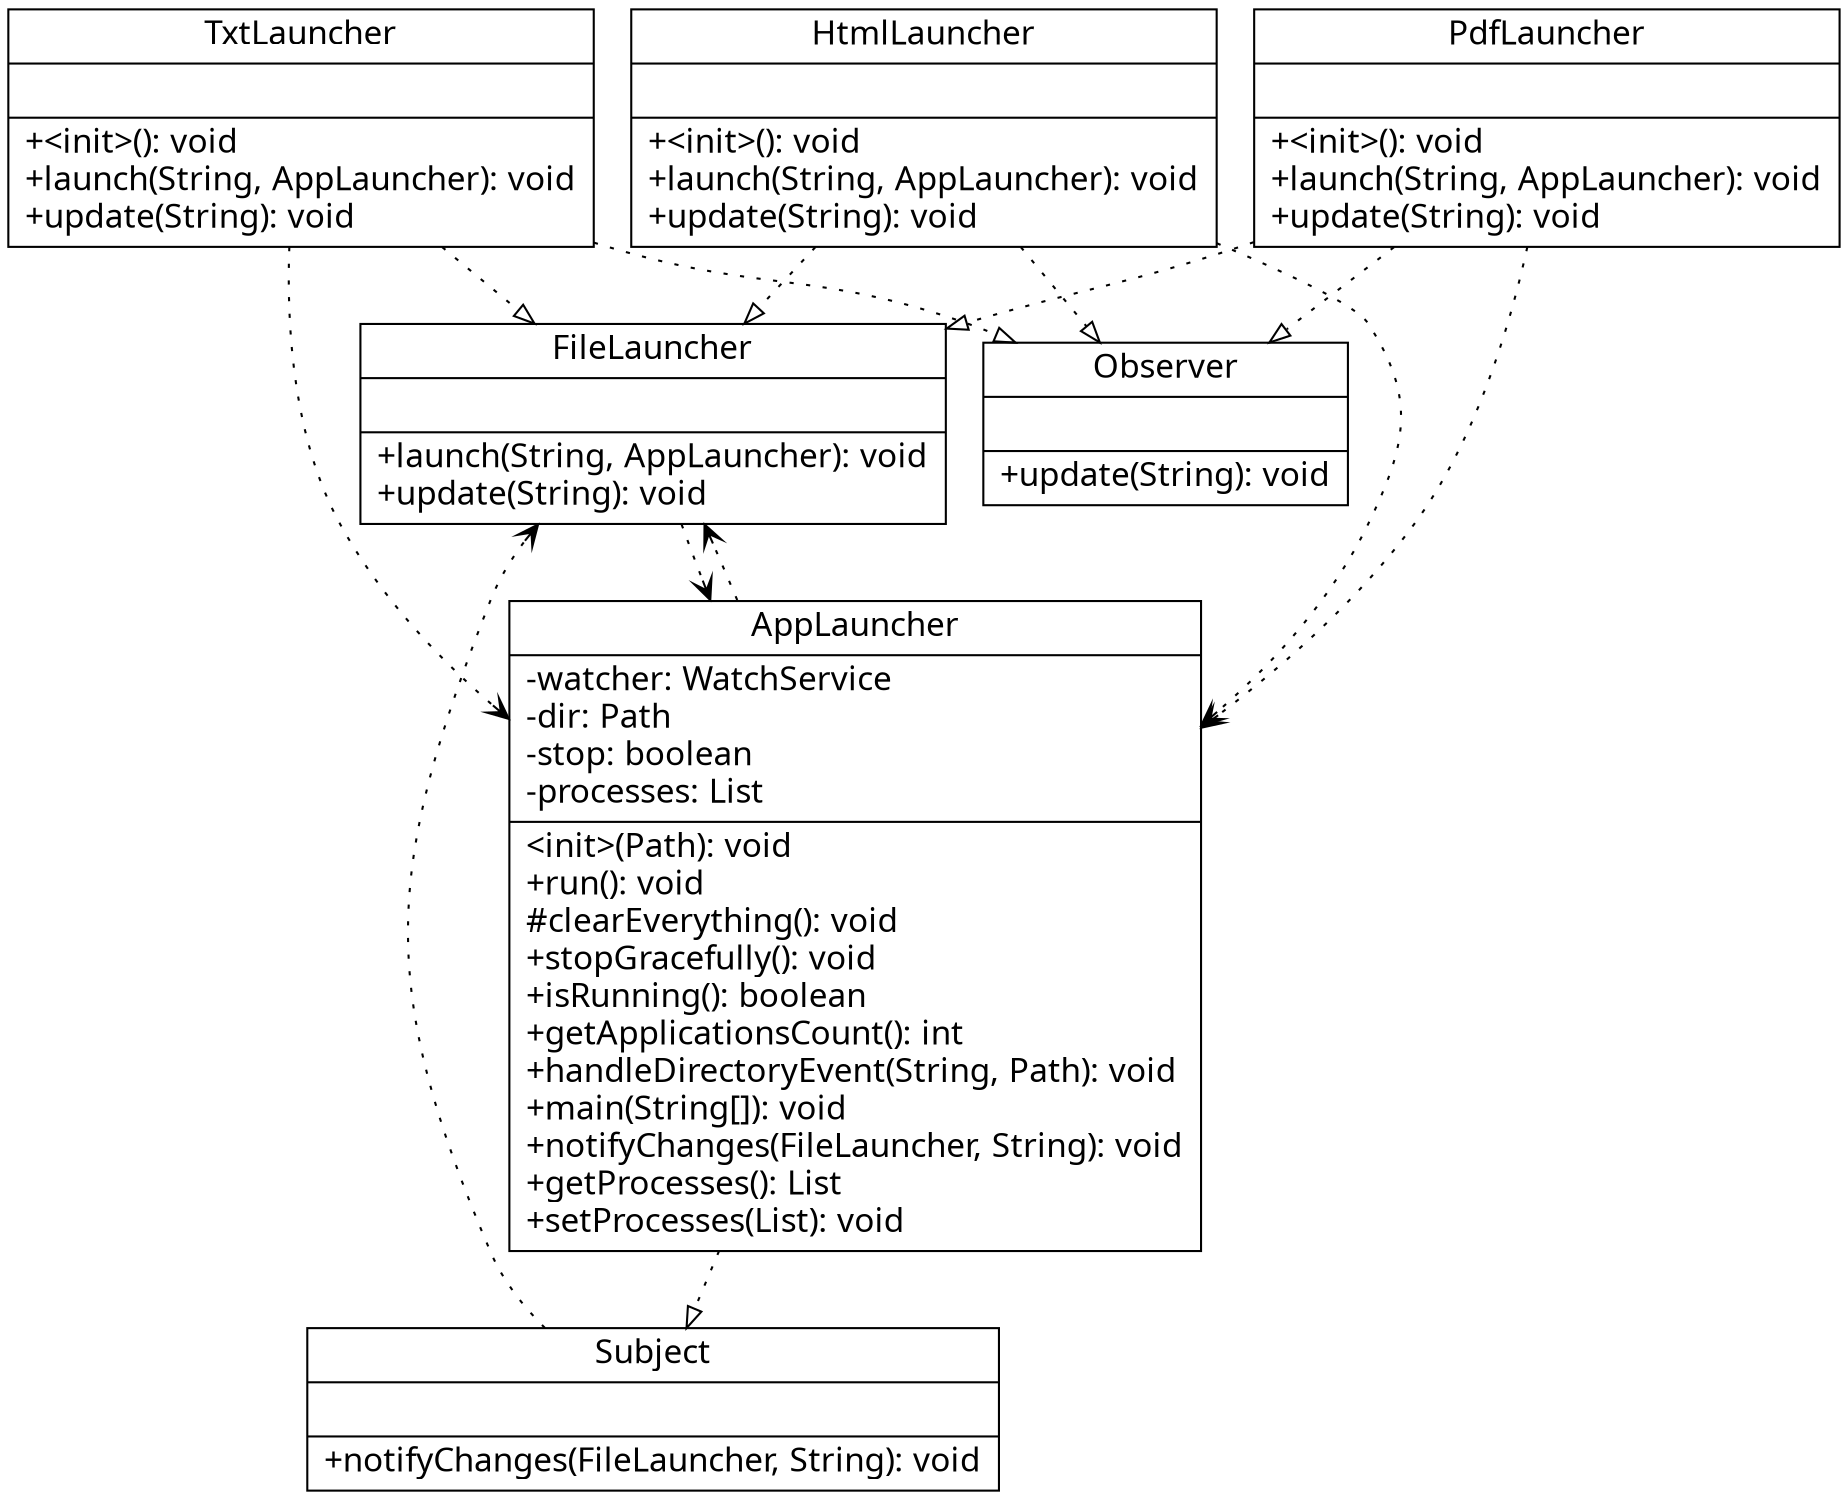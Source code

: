 digraph G{
	fontname = "Comic Sans"
	fontsize = 16

node [
	fontname = "Comic Sans"
	fontsize = 16

        shape = "record"
]
edge [
	fontname = "Comic Sans"
	fontsize = 16
]
TxtLauncher [ 
    label="{TxtLauncher| | +\<init\>(): void\l+launch(String, AppLauncher): void\l+update(String): void\l}"]

Observer [ 
    label="{Observer| | +update(String): void\l}"]

PdfLauncher [ 
    label="{PdfLauncher| | +\<init\>(): void\l+launch(String, AppLauncher): void\l+update(String): void\l}"]

FileLauncher [ 
    label="{FileLauncher| | +launch(String, AppLauncher): void\l+update(String): void\l}"]

AppLauncher [ 
    label="{AppLauncher|-watcher: WatchService \l-dir: Path \l-stop: boolean \l-processes: List \l | \<init\>(Path): void\l+run(): void\l#clearEverything(): void\l+stopGracefully(): void\l+isRunning(): boolean\l+getApplicationsCount(): int\l+handleDirectoryEvent(String, Path): void\l+main(String[]): void\l+notifyChanges(FileLauncher, String): void\l+getProcesses(): List\l+setProcesses(List): void\l}"]

Subject [ 
    label="{Subject| | +notifyChanges(FileLauncher, String): void\l}"]

HtmlLauncher [ 
    label="{HtmlLauncher| | +\<init\>(): void\l+launch(String, AppLauncher): void\l+update(String): void\l}"]

TxtLauncher -> FileLauncher[arrowhead = onormal,style = dotted]
TxtLauncher -> Observer[arrowhead = onormal,style = dotted]
TxtLauncher -> AppLauncher[arrowhead = vee, style = dotted]
PdfLauncher -> FileLauncher[arrowhead = onormal,style = dotted]
PdfLauncher -> Observer[arrowhead = onormal,style = dotted]
PdfLauncher -> AppLauncher[arrowhead = vee, style = dotted]
FileLauncher -> AppLauncher[arrowhead = vee, style = dotted]
AppLauncher -> Subject[arrowhead = onormal,style = dotted]
AppLauncher -> FileLauncher[arrowhead = vee, style = dotted]
Subject -> FileLauncher[arrowhead = vee, style = dotted]
HtmlLauncher -> FileLauncher[arrowhead = onormal,style = dotted]
HtmlLauncher -> Observer[arrowhead = onormal,style = dotted]
HtmlLauncher -> AppLauncher[arrowhead = vee, style = dotted]
}